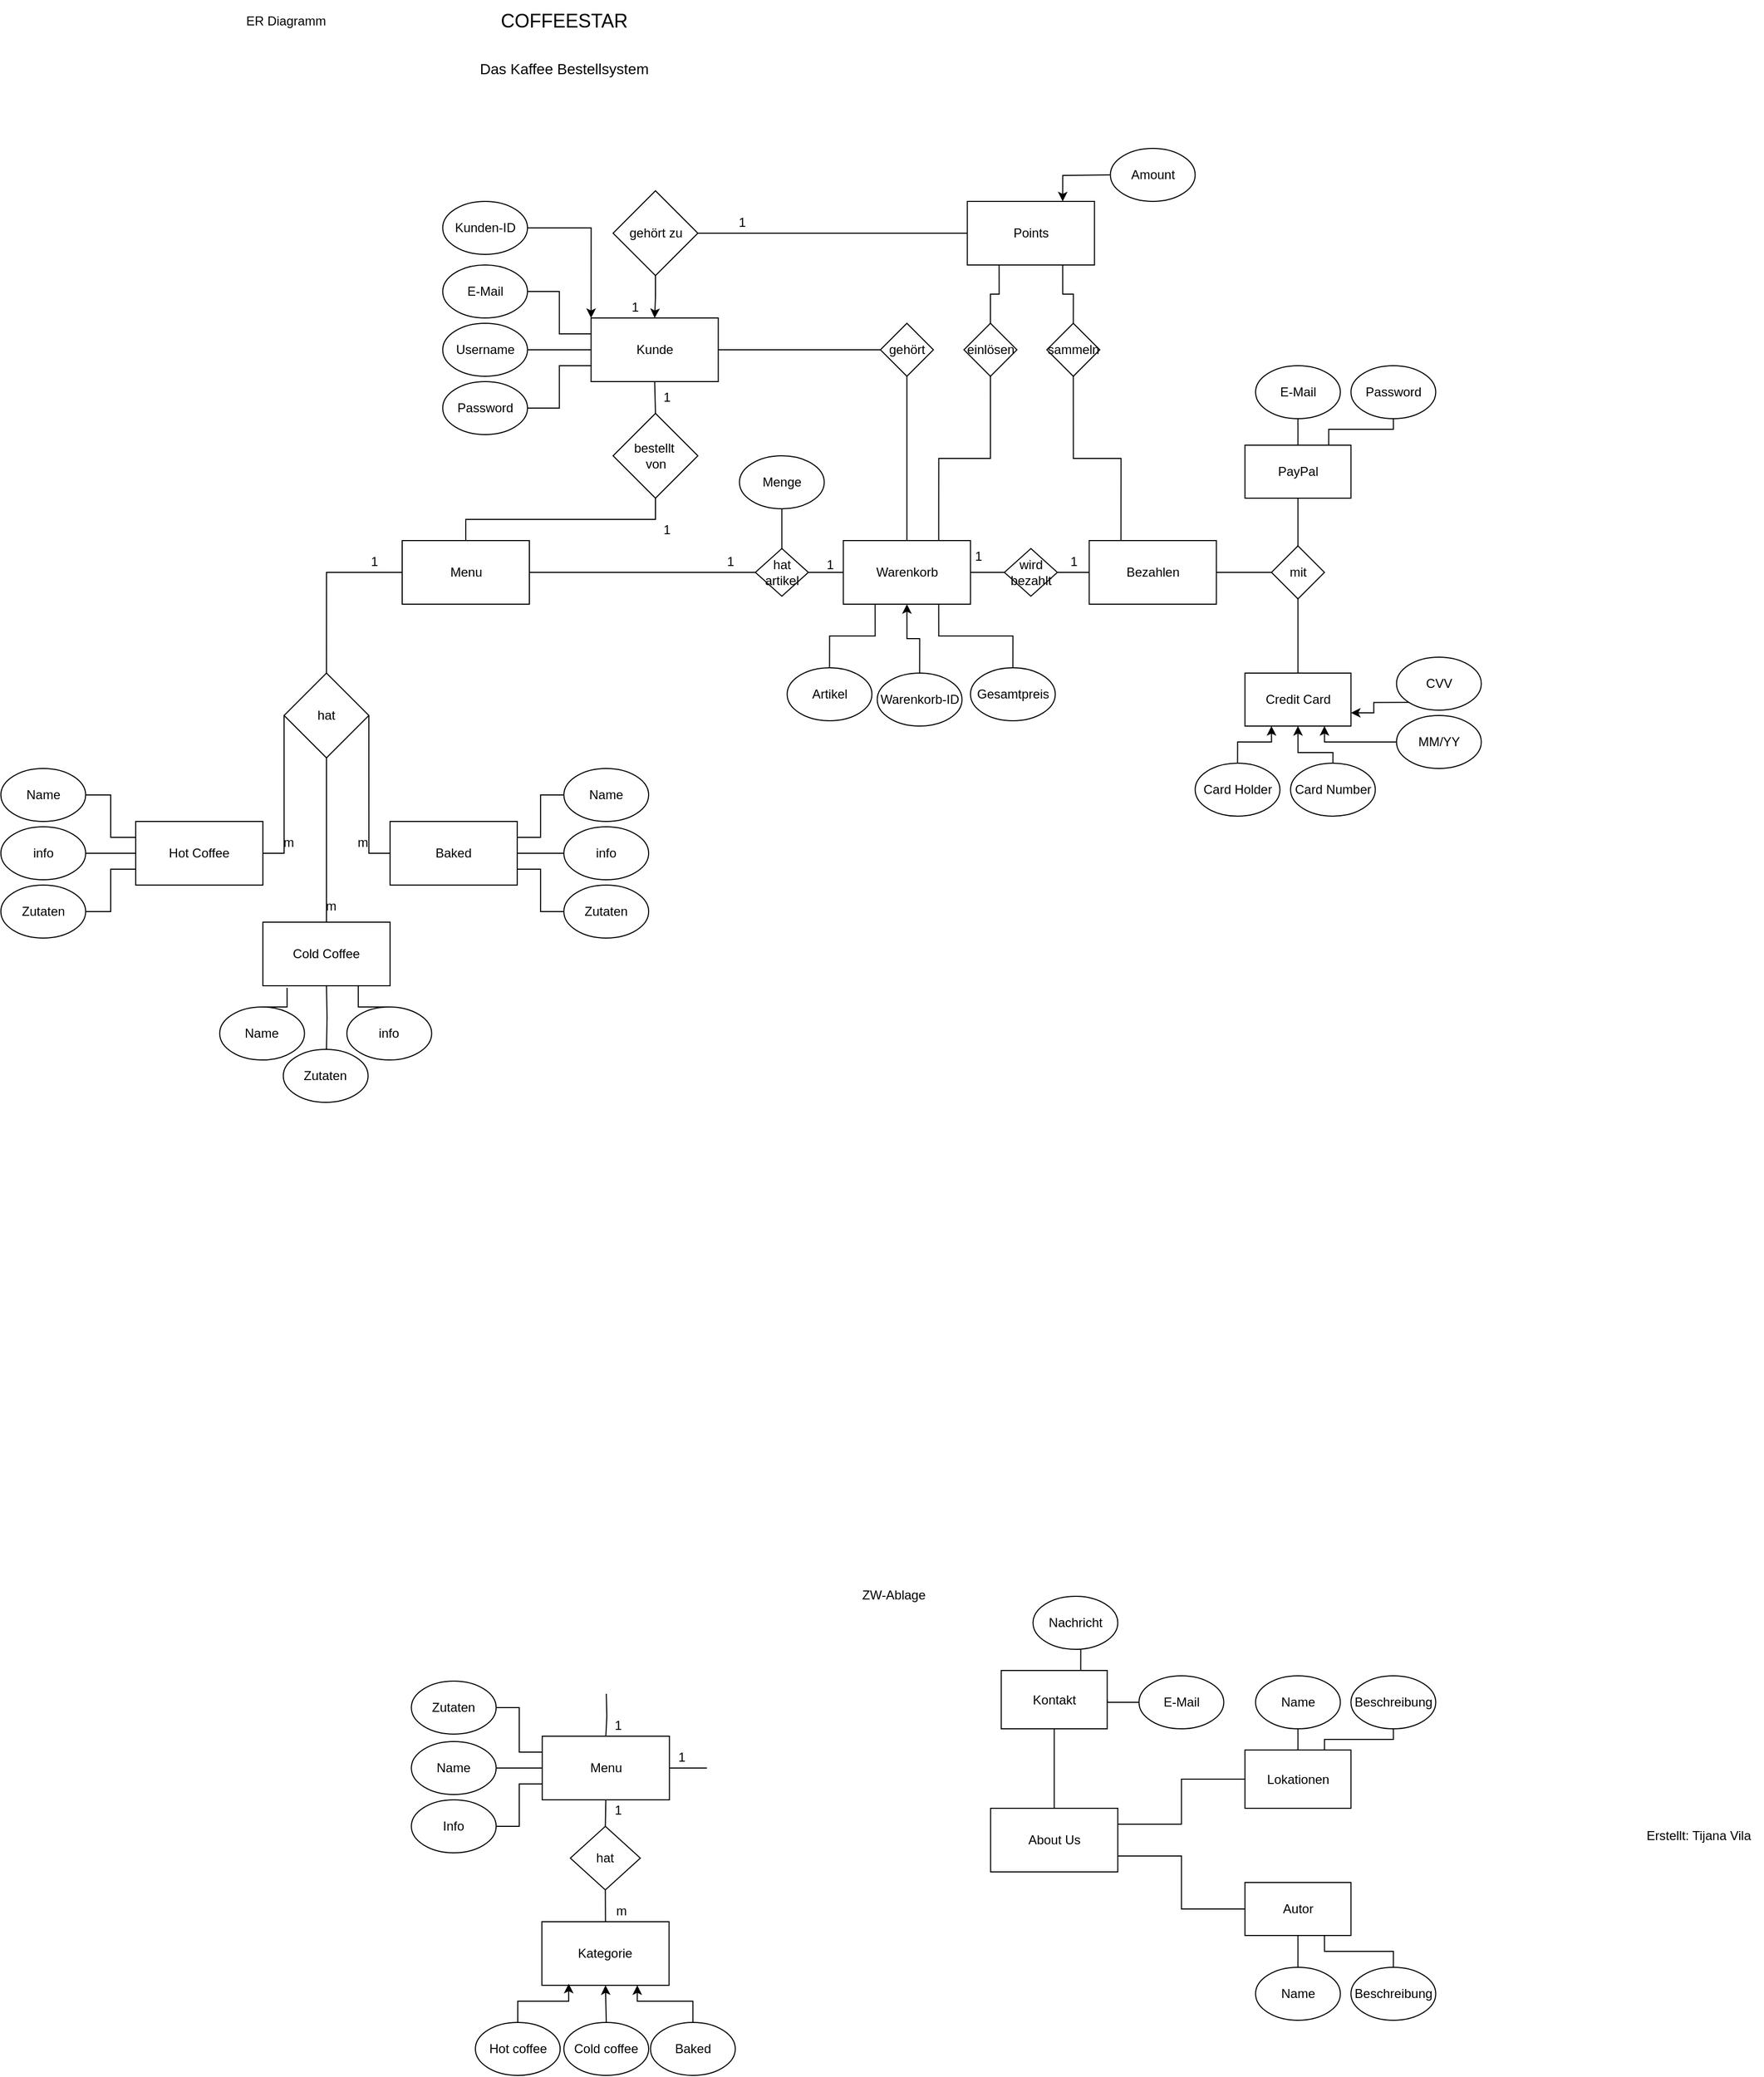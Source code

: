 <mxfile version="24.7.8">
  <diagram name="Seite-1" id="2KlpbFNLpPRCkA5q6hw1">
    <mxGraphModel dx="3042" dy="2158" grid="1" gridSize="10" guides="1" tooltips="1" connect="1" arrows="1" fold="1" page="1" pageScale="1" pageWidth="827" pageHeight="1169" math="0" shadow="0">
      <root>
        <mxCell id="0" />
        <mxCell id="1" parent="0" />
        <mxCell id="XH3UUTxQaEEy5l26Y9SA-1" value="&lt;font style=&quot;font-size: 18px;&quot;&gt;COFFEESTAR&lt;/font&gt;" style="text;html=1;align=center;verticalAlign=middle;whiteSpace=wrap;rounded=0;" parent="1" vertex="1">
          <mxGeometry x="326.5" y="80" width="305" height="40" as="geometry" />
        </mxCell>
        <mxCell id="XH3UUTxQaEEy5l26Y9SA-2" value="&lt;font style=&quot;font-size: 14px;&quot;&gt;Das Kaffee Bestellsystem&lt;/font&gt;" style="text;html=1;align=center;verticalAlign=middle;whiteSpace=wrap;rounded=0;" parent="1" vertex="1">
          <mxGeometry x="322.75" y="130" width="312.5" height="30" as="geometry" />
        </mxCell>
        <mxCell id="XH3UUTxQaEEy5l26Y9SA-3" value="ER Diagramm" style="text;html=1;align=center;verticalAlign=middle;whiteSpace=wrap;rounded=0;" parent="1" vertex="1">
          <mxGeometry x="166.5" y="85" width="100" height="30" as="geometry" />
        </mxCell>
        <mxCell id="XH3UUTxQaEEy5l26Y9SA-23" style="edgeStyle=orthogonalEdgeStyle;rounded=0;orthogonalLoop=1;jettySize=auto;html=1;exitX=0.5;exitY=1;exitDx=0;exitDy=0;entryX=0.5;entryY=0;entryDx=0;entryDy=0;endArrow=none;endFill=0;" parent="1" source="XH3UUTxQaEEy5l26Y9SA-4" target="XH3UUTxQaEEy5l26Y9SA-22" edge="1">
          <mxGeometry relative="1" as="geometry" />
        </mxCell>
        <mxCell id="XH3UUTxQaEEy5l26Y9SA-105" style="edgeStyle=orthogonalEdgeStyle;rounded=0;orthogonalLoop=1;jettySize=auto;html=1;exitX=1;exitY=0.5;exitDx=0;exitDy=0;entryX=0;entryY=0.5;entryDx=0;entryDy=0;endArrow=none;endFill=0;" parent="1" source="XH3UUTxQaEEy5l26Y9SA-4" target="XH3UUTxQaEEy5l26Y9SA-104" edge="1">
          <mxGeometry relative="1" as="geometry" />
        </mxCell>
        <mxCell id="XH3UUTxQaEEy5l26Y9SA-4" value="Kunde" style="rounded=0;whiteSpace=wrap;html=1;" parent="1" vertex="1">
          <mxGeometry x="504.75" y="380" width="120" height="60" as="geometry" />
        </mxCell>
        <mxCell id="XH3UUTxQaEEy5l26Y9SA-100" style="edgeStyle=orthogonalEdgeStyle;rounded=0;orthogonalLoop=1;jettySize=auto;html=1;exitX=1;exitY=0.5;exitDx=0;exitDy=0;entryX=0;entryY=0.5;entryDx=0;entryDy=0;endArrow=none;endFill=0;" parent="1" source="XH3UUTxQaEEy5l26Y9SA-5" target="XH3UUTxQaEEy5l26Y9SA-99" edge="1">
          <mxGeometry relative="1" as="geometry" />
        </mxCell>
        <mxCell id="XH3UUTxQaEEy5l26Y9SA-106" style="edgeStyle=orthogonalEdgeStyle;rounded=0;orthogonalLoop=1;jettySize=auto;html=1;exitX=0.5;exitY=0;exitDx=0;exitDy=0;entryX=0.5;entryY=1;entryDx=0;entryDy=0;endArrow=none;endFill=0;" parent="1" source="XH3UUTxQaEEy5l26Y9SA-5" target="XH3UUTxQaEEy5l26Y9SA-104" edge="1">
          <mxGeometry relative="1" as="geometry" />
        </mxCell>
        <mxCell id="XH3UUTxQaEEy5l26Y9SA-5" value="Warenkorb" style="rounded=0;whiteSpace=wrap;html=1;" parent="1" vertex="1">
          <mxGeometry x="742.75" y="590" width="120" height="60" as="geometry" />
        </mxCell>
        <mxCell id="XH3UUTxQaEEy5l26Y9SA-149" style="edgeStyle=orthogonalEdgeStyle;rounded=0;orthogonalLoop=1;jettySize=auto;html=1;exitX=0.25;exitY=1;exitDx=0;exitDy=0;entryX=0.5;entryY=0;entryDx=0;entryDy=0;endArrow=none;endFill=0;" parent="1" source="XH3UUTxQaEEy5l26Y9SA-6" target="XH3UUTxQaEEy5l26Y9SA-147" edge="1">
          <mxGeometry relative="1" as="geometry" />
        </mxCell>
        <mxCell id="XH3UUTxQaEEy5l26Y9SA-150" style="edgeStyle=orthogonalEdgeStyle;rounded=0;orthogonalLoop=1;jettySize=auto;html=1;exitX=0.75;exitY=1;exitDx=0;exitDy=0;entryX=0.5;entryY=0;entryDx=0;entryDy=0;endArrow=none;endFill=0;" parent="1" source="XH3UUTxQaEEy5l26Y9SA-6" target="XH3UUTxQaEEy5l26Y9SA-148" edge="1">
          <mxGeometry relative="1" as="geometry" />
        </mxCell>
        <mxCell id="XH3UUTxQaEEy5l26Y9SA-6" value="Points" style="rounded=0;whiteSpace=wrap;html=1;" parent="1" vertex="1">
          <mxGeometry x="859.75" y="270" width="120" height="60" as="geometry" />
        </mxCell>
        <mxCell id="XH3UUTxQaEEy5l26Y9SA-11" style="edgeStyle=orthogonalEdgeStyle;rounded=0;orthogonalLoop=1;jettySize=auto;html=1;exitX=1;exitY=0.5;exitDx=0;exitDy=0;entryX=0;entryY=0.25;entryDx=0;entryDy=0;endArrow=none;endFill=0;" parent="1" source="XH3UUTxQaEEy5l26Y9SA-7" target="XH3UUTxQaEEy5l26Y9SA-4" edge="1">
          <mxGeometry relative="1" as="geometry" />
        </mxCell>
        <mxCell id="XH3UUTxQaEEy5l26Y9SA-7" value="E-Mail" style="ellipse;whiteSpace=wrap;html=1;" parent="1" vertex="1">
          <mxGeometry x="364.75" y="330" width="80" height="50" as="geometry" />
        </mxCell>
        <mxCell id="XH3UUTxQaEEy5l26Y9SA-12" style="edgeStyle=orthogonalEdgeStyle;rounded=0;orthogonalLoop=1;jettySize=auto;html=1;exitX=1;exitY=0.5;exitDx=0;exitDy=0;entryX=0;entryY=0.5;entryDx=0;entryDy=0;endArrow=none;endFill=0;" parent="1" source="XH3UUTxQaEEy5l26Y9SA-8" target="XH3UUTxQaEEy5l26Y9SA-4" edge="1">
          <mxGeometry relative="1" as="geometry" />
        </mxCell>
        <mxCell id="XH3UUTxQaEEy5l26Y9SA-8" value="Username" style="ellipse;whiteSpace=wrap;html=1;" parent="1" vertex="1">
          <mxGeometry x="364.75" y="385" width="80" height="50" as="geometry" />
        </mxCell>
        <mxCell id="XH3UUTxQaEEy5l26Y9SA-13" style="edgeStyle=orthogonalEdgeStyle;rounded=0;orthogonalLoop=1;jettySize=auto;html=1;exitX=1;exitY=0.5;exitDx=0;exitDy=0;entryX=0;entryY=0.75;entryDx=0;entryDy=0;endArrow=none;endFill=0;" parent="1" source="XH3UUTxQaEEy5l26Y9SA-9" target="XH3UUTxQaEEy5l26Y9SA-4" edge="1">
          <mxGeometry relative="1" as="geometry" />
        </mxCell>
        <mxCell id="XH3UUTxQaEEy5l26Y9SA-9" value="Password" style="ellipse;whiteSpace=wrap;html=1;" parent="1" vertex="1">
          <mxGeometry x="364.75" y="440" width="80" height="50" as="geometry" />
        </mxCell>
        <mxCell id="XH3UUTxQaEEy5l26Y9SA-97" style="edgeStyle=orthogonalEdgeStyle;rounded=0;orthogonalLoop=1;jettySize=auto;html=1;exitX=1;exitY=0.5;exitDx=0;exitDy=0;entryX=0;entryY=0.5;entryDx=0;entryDy=0;endArrow=none;endFill=0;" parent="1" source="XH3UUTxQaEEy5l26Y9SA-10" target="XH3UUTxQaEEy5l26Y9SA-96" edge="1">
          <mxGeometry relative="1" as="geometry" />
        </mxCell>
        <mxCell id="-KNjPJ27xpkFkXayZu1W-28" style="edgeStyle=orthogonalEdgeStyle;rounded=0;orthogonalLoop=1;jettySize=auto;html=1;exitX=0;exitY=0.5;exitDx=0;exitDy=0;entryX=0.5;entryY=0;entryDx=0;entryDy=0;endArrow=none;endFill=0;" parent="1" source="XH3UUTxQaEEy5l26Y9SA-10" target="XH3UUTxQaEEy5l26Y9SA-52" edge="1">
          <mxGeometry relative="1" as="geometry" />
        </mxCell>
        <mxCell id="XH3UUTxQaEEy5l26Y9SA-10" value="Menu" style="rounded=0;whiteSpace=wrap;html=1;" parent="1" vertex="1">
          <mxGeometry x="326.5" y="590" width="120" height="60" as="geometry" />
        </mxCell>
        <mxCell id="XH3UUTxQaEEy5l26Y9SA-14" style="edgeStyle=orthogonalEdgeStyle;rounded=0;orthogonalLoop=1;jettySize=auto;html=1;exitX=0.5;exitY=1;exitDx=0;exitDy=0;" parent="1" source="XH3UUTxQaEEy5l26Y9SA-7" target="XH3UUTxQaEEy5l26Y9SA-7" edge="1">
          <mxGeometry relative="1" as="geometry" />
        </mxCell>
        <mxCell id="XH3UUTxQaEEy5l26Y9SA-16" style="edgeStyle=orthogonalEdgeStyle;rounded=0;orthogonalLoop=1;jettySize=auto;html=1;exitX=0;exitY=0.5;exitDx=0;exitDy=0;entryX=0.75;entryY=0;entryDx=0;entryDy=0;" parent="1" target="XH3UUTxQaEEy5l26Y9SA-6" edge="1">
          <mxGeometry relative="1" as="geometry">
            <mxPoint x="994.75" y="245" as="sourcePoint" />
          </mxGeometry>
        </mxCell>
        <mxCell id="XH3UUTxQaEEy5l26Y9SA-15" value="Amount" style="ellipse;whiteSpace=wrap;html=1;" parent="1" vertex="1">
          <mxGeometry x="994.75" y="220" width="80" height="50" as="geometry" />
        </mxCell>
        <mxCell id="XH3UUTxQaEEy5l26Y9SA-19" style="edgeStyle=orthogonalEdgeStyle;rounded=0;orthogonalLoop=1;jettySize=auto;html=1;exitX=1;exitY=0.5;exitDx=0;exitDy=0;entryX=0;entryY=0.5;entryDx=0;entryDy=0;endArrow=none;endFill=0;" parent="1" source="XH3UUTxQaEEy5l26Y9SA-17" target="XH3UUTxQaEEy5l26Y9SA-6" edge="1">
          <mxGeometry relative="1" as="geometry" />
        </mxCell>
        <mxCell id="XH3UUTxQaEEy5l26Y9SA-88" style="edgeStyle=orthogonalEdgeStyle;rounded=0;orthogonalLoop=1;jettySize=auto;html=1;exitX=0.5;exitY=1;exitDx=0;exitDy=0;entryX=0.5;entryY=0;entryDx=0;entryDy=0;" parent="1" source="XH3UUTxQaEEy5l26Y9SA-17" target="XH3UUTxQaEEy5l26Y9SA-4" edge="1">
          <mxGeometry relative="1" as="geometry" />
        </mxCell>
        <mxCell id="XH3UUTxQaEEy5l26Y9SA-17" value="gehört zu" style="rhombus;whiteSpace=wrap;html=1;" parent="1" vertex="1">
          <mxGeometry x="525.5" y="260" width="80" height="80" as="geometry" />
        </mxCell>
        <mxCell id="XH3UUTxQaEEy5l26Y9SA-20" value="1" style="text;html=1;align=center;verticalAlign=middle;resizable=0;points=[];autosize=1;strokeColor=none;fillColor=none;" parent="1" vertex="1">
          <mxGeometry x="531.25" y="355" width="30" height="30" as="geometry" />
        </mxCell>
        <mxCell id="XH3UUTxQaEEy5l26Y9SA-21" value="1" style="text;html=1;align=center;verticalAlign=middle;resizable=0;points=[];autosize=1;strokeColor=none;fillColor=none;" parent="1" vertex="1">
          <mxGeometry x="632.25" y="275" width="30" height="30" as="geometry" />
        </mxCell>
        <mxCell id="XH3UUTxQaEEy5l26Y9SA-24" style="edgeStyle=orthogonalEdgeStyle;rounded=0;orthogonalLoop=1;jettySize=auto;html=1;exitX=0.5;exitY=1;exitDx=0;exitDy=0;entryX=0.5;entryY=0;entryDx=0;entryDy=0;endArrow=none;endFill=0;" parent="1" source="XH3UUTxQaEEy5l26Y9SA-22" target="XH3UUTxQaEEy5l26Y9SA-10" edge="1">
          <mxGeometry relative="1" as="geometry" />
        </mxCell>
        <mxCell id="XH3UUTxQaEEy5l26Y9SA-22" value="bestellt&amp;nbsp;&lt;div&gt;von&lt;/div&gt;" style="rhombus;whiteSpace=wrap;html=1;" parent="1" vertex="1">
          <mxGeometry x="525.5" y="470" width="80" height="80" as="geometry" />
        </mxCell>
        <mxCell id="XH3UUTxQaEEy5l26Y9SA-25" value="Hot Coffee" style="rounded=0;whiteSpace=wrap;html=1;" parent="1" vertex="1">
          <mxGeometry x="75.07" y="855" width="120" height="60" as="geometry" />
        </mxCell>
        <mxCell id="XH3UUTxQaEEy5l26Y9SA-26" value="Cold Coffee" style="rounded=0;whiteSpace=wrap;html=1;" parent="1" vertex="1">
          <mxGeometry x="195.07" y="950" width="120" height="60" as="geometry" />
        </mxCell>
        <mxCell id="XH3UUTxQaEEy5l26Y9SA-27" value="Baked" style="rounded=0;whiteSpace=wrap;html=1;" parent="1" vertex="1">
          <mxGeometry x="315.07" y="855" width="120" height="60" as="geometry" />
        </mxCell>
        <mxCell id="XH3UUTxQaEEy5l26Y9SA-44" style="edgeStyle=orthogonalEdgeStyle;rounded=0;orthogonalLoop=1;jettySize=auto;html=1;exitX=1;exitY=0.5;exitDx=0;exitDy=0;entryX=0;entryY=0.25;entryDx=0;entryDy=0;endArrow=none;endFill=0;" parent="1" source="XH3UUTxQaEEy5l26Y9SA-28" target="XH3UUTxQaEEy5l26Y9SA-25" edge="1">
          <mxGeometry relative="1" as="geometry" />
        </mxCell>
        <mxCell id="XH3UUTxQaEEy5l26Y9SA-28" value="Name" style="ellipse;whiteSpace=wrap;html=1;" parent="1" vertex="1">
          <mxGeometry x="-52.18" y="805" width="80" height="50" as="geometry" />
        </mxCell>
        <mxCell id="XH3UUTxQaEEy5l26Y9SA-29" value="Name" style="ellipse;whiteSpace=wrap;html=1;" parent="1" vertex="1">
          <mxGeometry x="154.32" y="1030" width="80" height="50" as="geometry" />
        </mxCell>
        <mxCell id="XH3UUTxQaEEy5l26Y9SA-49" style="edgeStyle=orthogonalEdgeStyle;rounded=0;orthogonalLoop=1;jettySize=auto;html=1;exitX=0;exitY=0.5;exitDx=0;exitDy=0;entryX=1;entryY=0.25;entryDx=0;entryDy=0;endArrow=none;endFill=0;" parent="1" source="XH3UUTxQaEEy5l26Y9SA-30" target="XH3UUTxQaEEy5l26Y9SA-27" edge="1">
          <mxGeometry relative="1" as="geometry" />
        </mxCell>
        <mxCell id="XH3UUTxQaEEy5l26Y9SA-30" value="Name" style="ellipse;whiteSpace=wrap;html=1;" parent="1" vertex="1">
          <mxGeometry x="479.07" y="805" width="80" height="50" as="geometry" />
        </mxCell>
        <mxCell id="XH3UUTxQaEEy5l26Y9SA-43" style="edgeStyle=orthogonalEdgeStyle;rounded=0;orthogonalLoop=1;jettySize=auto;html=1;exitX=1;exitY=0.5;exitDx=0;exitDy=0;entryX=0;entryY=0.5;entryDx=0;entryDy=0;endArrow=none;endFill=0;" parent="1" source="XH3UUTxQaEEy5l26Y9SA-31" target="XH3UUTxQaEEy5l26Y9SA-25" edge="1">
          <mxGeometry relative="1" as="geometry" />
        </mxCell>
        <mxCell id="XH3UUTxQaEEy5l26Y9SA-31" value="info" style="ellipse;whiteSpace=wrap;html=1;" parent="1" vertex="1">
          <mxGeometry x="-52.18" y="860" width="80" height="50" as="geometry" />
        </mxCell>
        <mxCell id="XH3UUTxQaEEy5l26Y9SA-47" style="edgeStyle=orthogonalEdgeStyle;rounded=0;orthogonalLoop=1;jettySize=auto;html=1;exitX=0.5;exitY=0;exitDx=0;exitDy=0;entryX=0.75;entryY=1;entryDx=0;entryDy=0;endArrow=none;endFill=0;" parent="1" source="XH3UUTxQaEEy5l26Y9SA-36" target="XH3UUTxQaEEy5l26Y9SA-26" edge="1">
          <mxGeometry relative="1" as="geometry" />
        </mxCell>
        <mxCell id="XH3UUTxQaEEy5l26Y9SA-36" value="info" style="ellipse;whiteSpace=wrap;html=1;" parent="1" vertex="1">
          <mxGeometry x="274.32" y="1030" width="80" height="50" as="geometry" />
        </mxCell>
        <mxCell id="XH3UUTxQaEEy5l26Y9SA-51" style="edgeStyle=orthogonalEdgeStyle;rounded=0;orthogonalLoop=1;jettySize=auto;html=1;exitX=0;exitY=0.5;exitDx=0;exitDy=0;entryX=1;entryY=0.5;entryDx=0;entryDy=0;endArrow=none;endFill=0;" parent="1" source="XH3UUTxQaEEy5l26Y9SA-37" target="XH3UUTxQaEEy5l26Y9SA-27" edge="1">
          <mxGeometry relative="1" as="geometry" />
        </mxCell>
        <mxCell id="XH3UUTxQaEEy5l26Y9SA-37" value="info" style="ellipse;whiteSpace=wrap;html=1;" parent="1" vertex="1">
          <mxGeometry x="479.07" y="860" width="80" height="50" as="geometry" />
        </mxCell>
        <mxCell id="XH3UUTxQaEEy5l26Y9SA-45" style="edgeStyle=orthogonalEdgeStyle;rounded=0;orthogonalLoop=1;jettySize=auto;html=1;exitX=1;exitY=0.5;exitDx=0;exitDy=0;entryX=0;entryY=0.75;entryDx=0;entryDy=0;endArrow=none;endFill=0;" parent="1" source="XH3UUTxQaEEy5l26Y9SA-38" target="XH3UUTxQaEEy5l26Y9SA-25" edge="1">
          <mxGeometry relative="1" as="geometry" />
        </mxCell>
        <mxCell id="XH3UUTxQaEEy5l26Y9SA-38" value="Zutaten" style="ellipse;whiteSpace=wrap;html=1;" parent="1" vertex="1">
          <mxGeometry x="-52.18" y="915" width="80" height="50" as="geometry" />
        </mxCell>
        <mxCell id="XH3UUTxQaEEy5l26Y9SA-46" style="edgeStyle=orthogonalEdgeStyle;rounded=0;orthogonalLoop=1;jettySize=auto;html=1;exitX=0.5;exitY=0;exitDx=0;exitDy=0;entryX=0.5;entryY=1;entryDx=0;entryDy=0;endArrow=none;endFill=0;" parent="1" target="XH3UUTxQaEEy5l26Y9SA-26" edge="1">
          <mxGeometry relative="1" as="geometry">
            <mxPoint x="255.07" y="1070" as="sourcePoint" />
          </mxGeometry>
        </mxCell>
        <mxCell id="XH3UUTxQaEEy5l26Y9SA-39" value="Zutaten" style="ellipse;whiteSpace=wrap;html=1;" parent="1" vertex="1">
          <mxGeometry x="214.32" y="1070" width="80" height="50" as="geometry" />
        </mxCell>
        <mxCell id="XH3UUTxQaEEy5l26Y9SA-50" style="edgeStyle=orthogonalEdgeStyle;rounded=0;orthogonalLoop=1;jettySize=auto;html=1;exitX=0;exitY=0.5;exitDx=0;exitDy=0;entryX=1;entryY=0.75;entryDx=0;entryDy=0;endArrow=none;endFill=0;" parent="1" source="XH3UUTxQaEEy5l26Y9SA-40" target="XH3UUTxQaEEy5l26Y9SA-27" edge="1">
          <mxGeometry relative="1" as="geometry" />
        </mxCell>
        <mxCell id="XH3UUTxQaEEy5l26Y9SA-40" value="Zutaten" style="ellipse;whiteSpace=wrap;html=1;" parent="1" vertex="1">
          <mxGeometry x="479.07" y="915" width="80" height="50" as="geometry" />
        </mxCell>
        <mxCell id="XH3UUTxQaEEy5l26Y9SA-41" value="Bezahlen" style="rounded=0;whiteSpace=wrap;html=1;" parent="1" vertex="1">
          <mxGeometry x="974.75" y="590" width="120" height="60" as="geometry" />
        </mxCell>
        <mxCell id="XH3UUTxQaEEy5l26Y9SA-48" style="edgeStyle=orthogonalEdgeStyle;rounded=0;orthogonalLoop=1;jettySize=auto;html=1;exitX=0.5;exitY=0;exitDx=0;exitDy=0;entryX=0.19;entryY=1.033;entryDx=0;entryDy=0;entryPerimeter=0;endArrow=none;endFill=0;" parent="1" source="XH3UUTxQaEEy5l26Y9SA-29" target="XH3UUTxQaEEy5l26Y9SA-26" edge="1">
          <mxGeometry relative="1" as="geometry" />
        </mxCell>
        <mxCell id="XH3UUTxQaEEy5l26Y9SA-54" style="edgeStyle=orthogonalEdgeStyle;rounded=0;orthogonalLoop=1;jettySize=auto;html=1;exitX=0;exitY=0.5;exitDx=0;exitDy=0;entryX=1;entryY=0.5;entryDx=0;entryDy=0;endArrow=none;endFill=0;" parent="1" source="XH3UUTxQaEEy5l26Y9SA-52" target="XH3UUTxQaEEy5l26Y9SA-25" edge="1">
          <mxGeometry relative="1" as="geometry">
            <Array as="points">
              <mxPoint x="214.99" y="885" />
            </Array>
          </mxGeometry>
        </mxCell>
        <mxCell id="XH3UUTxQaEEy5l26Y9SA-55" style="edgeStyle=orthogonalEdgeStyle;rounded=0;orthogonalLoop=1;jettySize=auto;html=1;exitX=0.5;exitY=1;exitDx=0;exitDy=0;entryX=0.5;entryY=0;entryDx=0;entryDy=0;endArrow=none;endFill=0;" parent="1" source="XH3UUTxQaEEy5l26Y9SA-52" target="XH3UUTxQaEEy5l26Y9SA-26" edge="1">
          <mxGeometry relative="1" as="geometry" />
        </mxCell>
        <mxCell id="XH3UUTxQaEEy5l26Y9SA-56" style="edgeStyle=orthogonalEdgeStyle;rounded=0;orthogonalLoop=1;jettySize=auto;html=1;exitX=1;exitY=0.5;exitDx=0;exitDy=0;entryX=0;entryY=0.5;entryDx=0;entryDy=0;endArrow=none;endFill=0;" parent="1" source="XH3UUTxQaEEy5l26Y9SA-52" target="XH3UUTxQaEEy5l26Y9SA-27" edge="1">
          <mxGeometry relative="1" as="geometry">
            <Array as="points">
              <mxPoint x="294.99" y="885" />
            </Array>
          </mxGeometry>
        </mxCell>
        <mxCell id="XH3UUTxQaEEy5l26Y9SA-52" value="hat" style="rhombus;whiteSpace=wrap;html=1;" parent="1" vertex="1">
          <mxGeometry x="215.07" y="715" width="80" height="80" as="geometry" />
        </mxCell>
        <mxCell id="XH3UUTxQaEEy5l26Y9SA-95" style="edgeStyle=orthogonalEdgeStyle;rounded=0;orthogonalLoop=1;jettySize=auto;html=1;exitX=0.5;exitY=0;exitDx=0;exitDy=0;entryX=0.25;entryY=1;entryDx=0;entryDy=0;endArrow=none;endFill=0;" parent="1" source="XH3UUTxQaEEy5l26Y9SA-67" target="XH3UUTxQaEEy5l26Y9SA-5" edge="1">
          <mxGeometry relative="1" as="geometry" />
        </mxCell>
        <mxCell id="XH3UUTxQaEEy5l26Y9SA-67" value="Artikel" style="ellipse;whiteSpace=wrap;html=1;" parent="1" vertex="1">
          <mxGeometry x="689.75" y="710" width="80" height="50" as="geometry" />
        </mxCell>
        <mxCell id="XH3UUTxQaEEy5l26Y9SA-94" style="edgeStyle=orthogonalEdgeStyle;rounded=0;orthogonalLoop=1;jettySize=auto;html=1;exitX=0.5;exitY=0;exitDx=0;exitDy=0;entryX=0.75;entryY=1;entryDx=0;entryDy=0;endArrow=none;endFill=0;" parent="1" source="XH3UUTxQaEEy5l26Y9SA-68" target="XH3UUTxQaEEy5l26Y9SA-5" edge="1">
          <mxGeometry relative="1" as="geometry" />
        </mxCell>
        <mxCell id="XH3UUTxQaEEy5l26Y9SA-68" value="Gesamtpreis" style="ellipse;whiteSpace=wrap;html=1;" parent="1" vertex="1">
          <mxGeometry x="862.75" y="710" width="80" height="50" as="geometry" />
        </mxCell>
        <mxCell id="XH3UUTxQaEEy5l26Y9SA-135" style="edgeStyle=orthogonalEdgeStyle;rounded=0;orthogonalLoop=1;jettySize=auto;html=1;exitX=0.5;exitY=1;exitDx=0;exitDy=0;entryX=0.5;entryY=0;entryDx=0;entryDy=0;endArrow=none;endFill=0;" parent="1" source="XH3UUTxQaEEy5l26Y9SA-69" target="XH3UUTxQaEEy5l26Y9SA-133" edge="1">
          <mxGeometry relative="1" as="geometry" />
        </mxCell>
        <mxCell id="XH3UUTxQaEEy5l26Y9SA-69" value="E-Mail" style="ellipse;whiteSpace=wrap;html=1;" parent="1" vertex="1">
          <mxGeometry x="1131.75" y="425" width="80" height="50" as="geometry" />
        </mxCell>
        <mxCell id="XH3UUTxQaEEy5l26Y9SA-70" value="Password&lt;span style=&quot;color: rgba(0, 0, 0, 0); font-family: monospace; font-size: 0px; text-align: start; text-wrap: nowrap;&quot;&gt;%3CmxGraphModel%3E%3Croot%3E%3CmxCell%20id%3D%220%22%2F%3E%3CmxCell%20id%3D%221%22%20parent%3D%220%22%2F%3E%3CmxCell%20id%3D%222%22%20value%3D%22E-Mail%22%20style%3D%22ellipse%3BwhiteSpace%3Dwrap%3Bhtml%3D1%3B%22%20vertex%3D%221%22%20parent%3D%221%22%3E%3CmxGeometry%20x%3D%22830%22%20y%3D%22650%22%20width%3D%2280%22%20height%3D%2250%22%20as%3D%22geometry%22%2F%3E%3C%2FmxCell%3E%3C%2Froot%3E%3C%2FmxGraphModel%3E&lt;/span&gt;" style="ellipse;whiteSpace=wrap;html=1;" parent="1" vertex="1">
          <mxGeometry x="1221.75" y="425" width="80" height="50" as="geometry" />
        </mxCell>
        <mxCell id="XH3UUTxQaEEy5l26Y9SA-140" style="edgeStyle=orthogonalEdgeStyle;rounded=0;orthogonalLoop=1;jettySize=auto;html=1;exitX=0.5;exitY=0;exitDx=0;exitDy=0;entryX=0.25;entryY=1;entryDx=0;entryDy=0;" parent="1" source="XH3UUTxQaEEy5l26Y9SA-71" target="XH3UUTxQaEEy5l26Y9SA-134" edge="1">
          <mxGeometry relative="1" as="geometry" />
        </mxCell>
        <mxCell id="XH3UUTxQaEEy5l26Y9SA-71" value="Card Holder" style="ellipse;whiteSpace=wrap;html=1;" parent="1" vertex="1">
          <mxGeometry x="1074.75" y="800" width="80" height="50" as="geometry" />
        </mxCell>
        <mxCell id="XH3UUTxQaEEy5l26Y9SA-141" style="edgeStyle=orthogonalEdgeStyle;rounded=0;orthogonalLoop=1;jettySize=auto;html=1;exitX=0.5;exitY=0;exitDx=0;exitDy=0;entryX=0.5;entryY=1;entryDx=0;entryDy=0;" parent="1" source="XH3UUTxQaEEy5l26Y9SA-72" target="XH3UUTxQaEEy5l26Y9SA-134" edge="1">
          <mxGeometry relative="1" as="geometry">
            <Array as="points">
              <mxPoint x="1204.75" y="790" />
              <mxPoint x="1171.75" y="790" />
            </Array>
          </mxGeometry>
        </mxCell>
        <mxCell id="XH3UUTxQaEEy5l26Y9SA-72" value="Card Number" style="ellipse;whiteSpace=wrap;html=1;" parent="1" vertex="1">
          <mxGeometry x="1164.75" y="800" width="80" height="50" as="geometry" />
        </mxCell>
        <mxCell id="XH3UUTxQaEEy5l26Y9SA-142" style="edgeStyle=orthogonalEdgeStyle;rounded=0;orthogonalLoop=1;jettySize=auto;html=1;exitX=0;exitY=0.5;exitDx=0;exitDy=0;entryX=0.75;entryY=1;entryDx=0;entryDy=0;" parent="1" source="XH3UUTxQaEEy5l26Y9SA-73" target="XH3UUTxQaEEy5l26Y9SA-134" edge="1">
          <mxGeometry relative="1" as="geometry">
            <Array as="points">
              <mxPoint x="1196.75" y="780" />
            </Array>
          </mxGeometry>
        </mxCell>
        <mxCell id="XH3UUTxQaEEy5l26Y9SA-73" value="MM/YY" style="ellipse;whiteSpace=wrap;html=1;" parent="1" vertex="1">
          <mxGeometry x="1264.75" y="755" width="80" height="50" as="geometry" />
        </mxCell>
        <mxCell id="XH3UUTxQaEEy5l26Y9SA-143" style="edgeStyle=orthogonalEdgeStyle;rounded=0;orthogonalLoop=1;jettySize=auto;html=1;exitX=0;exitY=1;exitDx=0;exitDy=0;entryX=1;entryY=0.75;entryDx=0;entryDy=0;" parent="1" source="XH3UUTxQaEEy5l26Y9SA-74" target="XH3UUTxQaEEy5l26Y9SA-134" edge="1">
          <mxGeometry relative="1" as="geometry" />
        </mxCell>
        <mxCell id="XH3UUTxQaEEy5l26Y9SA-74" value="CVV" style="ellipse;whiteSpace=wrap;html=1;" parent="1" vertex="1">
          <mxGeometry x="1264.75" y="700" width="80" height="50" as="geometry" />
        </mxCell>
        <mxCell id="XH3UUTxQaEEy5l26Y9SA-126" style="edgeStyle=orthogonalEdgeStyle;rounded=0;orthogonalLoop=1;jettySize=auto;html=1;exitX=1;exitY=0.25;exitDx=0;exitDy=0;entryX=0;entryY=0.5;entryDx=0;entryDy=0;endArrow=none;endFill=0;" parent="1" source="XH3UUTxQaEEy5l26Y9SA-75" target="XH3UUTxQaEEy5l26Y9SA-124" edge="1">
          <mxGeometry relative="1" as="geometry" />
        </mxCell>
        <mxCell id="XH3UUTxQaEEy5l26Y9SA-127" style="edgeStyle=orthogonalEdgeStyle;rounded=0;orthogonalLoop=1;jettySize=auto;html=1;exitX=1;exitY=0.75;exitDx=0;exitDy=0;entryX=0;entryY=0.5;entryDx=0;entryDy=0;endArrow=none;endFill=0;" parent="1" source="XH3UUTxQaEEy5l26Y9SA-75" target="XH3UUTxQaEEy5l26Y9SA-125" edge="1">
          <mxGeometry relative="1" as="geometry" />
        </mxCell>
        <mxCell id="XH3UUTxQaEEy5l26Y9SA-75" value="About Us" style="rounded=0;whiteSpace=wrap;html=1;" parent="1" vertex="1">
          <mxGeometry x="881.75" y="1786" width="120" height="60" as="geometry" />
        </mxCell>
        <mxCell id="XH3UUTxQaEEy5l26Y9SA-129" style="edgeStyle=orthogonalEdgeStyle;rounded=0;orthogonalLoop=1;jettySize=auto;html=1;exitX=0.5;exitY=1;exitDx=0;exitDy=0;entryX=0.75;entryY=0;entryDx=0;entryDy=0;endArrow=none;endFill=0;" parent="1" source="XH3UUTxQaEEy5l26Y9SA-76" target="XH3UUTxQaEEy5l26Y9SA-124" edge="1">
          <mxGeometry relative="1" as="geometry">
            <Array as="points">
              <mxPoint x="1261.75" y="1721" />
              <mxPoint x="1196.75" y="1721" />
            </Array>
          </mxGeometry>
        </mxCell>
        <mxCell id="XH3UUTxQaEEy5l26Y9SA-76" value="Beschreibung" style="ellipse;whiteSpace=wrap;html=1;" parent="1" vertex="1">
          <mxGeometry x="1221.75" y="1661" width="80" height="50" as="geometry" />
        </mxCell>
        <mxCell id="XH3UUTxQaEEy5l26Y9SA-128" style="edgeStyle=orthogonalEdgeStyle;rounded=0;orthogonalLoop=1;jettySize=auto;html=1;exitX=0.5;exitY=1;exitDx=0;exitDy=0;entryX=0.5;entryY=0;entryDx=0;entryDy=0;endArrow=none;endFill=0;" parent="1" source="XH3UUTxQaEEy5l26Y9SA-77" target="XH3UUTxQaEEy5l26Y9SA-124" edge="1">
          <mxGeometry relative="1" as="geometry" />
        </mxCell>
        <mxCell id="XH3UUTxQaEEy5l26Y9SA-77" value="Name" style="ellipse;whiteSpace=wrap;html=1;" parent="1" vertex="1">
          <mxGeometry x="1131.75" y="1661" width="80" height="50" as="geometry" />
        </mxCell>
        <mxCell id="XH3UUTxQaEEy5l26Y9SA-130" style="edgeStyle=orthogonalEdgeStyle;rounded=0;orthogonalLoop=1;jettySize=auto;html=1;exitX=0.5;exitY=0;exitDx=0;exitDy=0;entryX=0.5;entryY=1;entryDx=0;entryDy=0;endArrow=none;endFill=0;" parent="1" source="XH3UUTxQaEEy5l26Y9SA-82" target="XH3UUTxQaEEy5l26Y9SA-125" edge="1">
          <mxGeometry relative="1" as="geometry" />
        </mxCell>
        <mxCell id="XH3UUTxQaEEy5l26Y9SA-82" value="Name" style="ellipse;whiteSpace=wrap;html=1;" parent="1" vertex="1">
          <mxGeometry x="1131.75" y="1936" width="80" height="50" as="geometry" />
        </mxCell>
        <mxCell id="XH3UUTxQaEEy5l26Y9SA-131" style="edgeStyle=orthogonalEdgeStyle;rounded=0;orthogonalLoop=1;jettySize=auto;html=1;exitX=0.5;exitY=0;exitDx=0;exitDy=0;entryX=0.75;entryY=1;entryDx=0;entryDy=0;endArrow=none;endFill=0;" parent="1" source="XH3UUTxQaEEy5l26Y9SA-84" target="XH3UUTxQaEEy5l26Y9SA-125" edge="1">
          <mxGeometry relative="1" as="geometry">
            <Array as="points">
              <mxPoint x="1261.75" y="1921" />
              <mxPoint x="1196.75" y="1921" />
            </Array>
          </mxGeometry>
        </mxCell>
        <mxCell id="XH3UUTxQaEEy5l26Y9SA-84" value="Beschreibung" style="ellipse;whiteSpace=wrap;html=1;" parent="1" vertex="1">
          <mxGeometry x="1221.75" y="1936" width="80" height="50" as="geometry" />
        </mxCell>
        <mxCell id="XH3UUTxQaEEy5l26Y9SA-157" style="edgeStyle=orthogonalEdgeStyle;rounded=0;orthogonalLoop=1;jettySize=auto;html=1;exitX=0;exitY=0.5;exitDx=0;exitDy=0;entryX=1;entryY=0.5;entryDx=0;entryDy=0;endArrow=none;endFill=0;" parent="1" source="XH3UUTxQaEEy5l26Y9SA-86" target="XH3UUTxQaEEy5l26Y9SA-153" edge="1">
          <mxGeometry relative="1" as="geometry" />
        </mxCell>
        <mxCell id="XH3UUTxQaEEy5l26Y9SA-86" value="E-Mail" style="ellipse;whiteSpace=wrap;html=1;" parent="1" vertex="1">
          <mxGeometry x="1021.75" y="1661" width="80" height="50" as="geometry" />
        </mxCell>
        <mxCell id="XH3UUTxQaEEy5l26Y9SA-158" style="edgeStyle=orthogonalEdgeStyle;rounded=0;orthogonalLoop=1;jettySize=auto;html=1;exitX=0.5;exitY=1;exitDx=0;exitDy=0;entryX=0.75;entryY=0;entryDx=0;entryDy=0;endArrow=none;endFill=0;" parent="1" source="XH3UUTxQaEEy5l26Y9SA-87" target="XH3UUTxQaEEy5l26Y9SA-153" edge="1">
          <mxGeometry relative="1" as="geometry" />
        </mxCell>
        <mxCell id="XH3UUTxQaEEy5l26Y9SA-87" value="Nachricht" style="ellipse;whiteSpace=wrap;html=1;" parent="1" vertex="1">
          <mxGeometry x="921.75" y="1586" width="80" height="50" as="geometry" />
        </mxCell>
        <mxCell id="XH3UUTxQaEEy5l26Y9SA-98" style="edgeStyle=orthogonalEdgeStyle;rounded=0;orthogonalLoop=1;jettySize=auto;html=1;exitX=1;exitY=0.5;exitDx=0;exitDy=0;endArrow=none;endFill=0;" parent="1" source="XH3UUTxQaEEy5l26Y9SA-96" target="XH3UUTxQaEEy5l26Y9SA-5" edge="1">
          <mxGeometry relative="1" as="geometry" />
        </mxCell>
        <mxCell id="XH3UUTxQaEEy5l26Y9SA-103" style="edgeStyle=orthogonalEdgeStyle;rounded=0;orthogonalLoop=1;jettySize=auto;html=1;exitX=0.5;exitY=0;exitDx=0;exitDy=0;entryX=0.5;entryY=1;entryDx=0;entryDy=0;endArrow=none;endFill=0;" parent="1" source="XH3UUTxQaEEy5l26Y9SA-96" target="XH3UUTxQaEEy5l26Y9SA-102" edge="1">
          <mxGeometry relative="1" as="geometry" />
        </mxCell>
        <mxCell id="XH3UUTxQaEEy5l26Y9SA-96" value="hat artikel" style="rhombus;whiteSpace=wrap;html=1;" parent="1" vertex="1">
          <mxGeometry x="659.75" y="597.5" width="50" height="45" as="geometry" />
        </mxCell>
        <mxCell id="XH3UUTxQaEEy5l26Y9SA-101" style="edgeStyle=orthogonalEdgeStyle;rounded=0;orthogonalLoop=1;jettySize=auto;html=1;exitX=1;exitY=0.5;exitDx=0;exitDy=0;endArrow=none;endFill=0;" parent="1" source="XH3UUTxQaEEy5l26Y9SA-99" target="XH3UUTxQaEEy5l26Y9SA-41" edge="1">
          <mxGeometry relative="1" as="geometry" />
        </mxCell>
        <mxCell id="XH3UUTxQaEEy5l26Y9SA-99" value="wird bezahlt" style="rhombus;whiteSpace=wrap;html=1;" parent="1" vertex="1">
          <mxGeometry x="894.75" y="597.5" width="50" height="45" as="geometry" />
        </mxCell>
        <mxCell id="XH3UUTxQaEEy5l26Y9SA-102" value="Menge" style="ellipse;whiteSpace=wrap;html=1;" parent="1" vertex="1">
          <mxGeometry x="644.75" y="510" width="80" height="50" as="geometry" />
        </mxCell>
        <mxCell id="XH3UUTxQaEEy5l26Y9SA-104" value="gehört" style="rhombus;whiteSpace=wrap;html=1;" parent="1" vertex="1">
          <mxGeometry x="777.75" y="385" width="50" height="50" as="geometry" />
        </mxCell>
        <mxCell id="XH3UUTxQaEEy5l26Y9SA-116" value="1" style="text;html=1;align=center;verticalAlign=middle;resizable=0;points=[];autosize=1;strokeColor=none;fillColor=none;" parent="1" vertex="1">
          <mxGeometry x="561.25" y="440" width="30" height="30" as="geometry" />
        </mxCell>
        <mxCell id="XH3UUTxQaEEy5l26Y9SA-117" value="1" style="text;html=1;align=center;verticalAlign=middle;resizable=0;points=[];autosize=1;strokeColor=none;fillColor=none;" parent="1" vertex="1">
          <mxGeometry x="561.25" y="565" width="30" height="30" as="geometry" />
        </mxCell>
        <mxCell id="XH3UUTxQaEEy5l26Y9SA-120" value="1" style="text;html=1;align=center;verticalAlign=middle;resizable=0;points=[];autosize=1;strokeColor=none;fillColor=none;" parent="1" vertex="1">
          <mxGeometry x="621.25" y="595" width="30" height="30" as="geometry" />
        </mxCell>
        <mxCell id="XH3UUTxQaEEy5l26Y9SA-121" value="1" style="text;html=1;align=center;verticalAlign=middle;resizable=0;points=[];autosize=1;strokeColor=none;fillColor=none;" parent="1" vertex="1">
          <mxGeometry x="714.75" y="597.5" width="30" height="30" as="geometry" />
        </mxCell>
        <mxCell id="XH3UUTxQaEEy5l26Y9SA-122" value="1" style="text;html=1;align=center;verticalAlign=middle;resizable=0;points=[];autosize=1;strokeColor=none;fillColor=none;" parent="1" vertex="1">
          <mxGeometry x="854.75" y="590" width="30" height="30" as="geometry" />
        </mxCell>
        <mxCell id="XH3UUTxQaEEy5l26Y9SA-123" value="1" style="text;html=1;align=center;verticalAlign=middle;resizable=0;points=[];autosize=1;strokeColor=none;fillColor=none;" parent="1" vertex="1">
          <mxGeometry x="944.75" y="595" width="30" height="30" as="geometry" />
        </mxCell>
        <mxCell id="XH3UUTxQaEEy5l26Y9SA-124" value="Lokationen" style="rounded=0;whiteSpace=wrap;html=1;" parent="1" vertex="1">
          <mxGeometry x="1121.75" y="1731" width="100" height="55" as="geometry" />
        </mxCell>
        <mxCell id="XH3UUTxQaEEy5l26Y9SA-125" value="Autor" style="rounded=0;whiteSpace=wrap;html=1;" parent="1" vertex="1">
          <mxGeometry x="1121.75" y="1856" width="100" height="50" as="geometry" />
        </mxCell>
        <mxCell id="XH3UUTxQaEEy5l26Y9SA-160" style="edgeStyle=orthogonalEdgeStyle;rounded=0;orthogonalLoop=1;jettySize=auto;html=1;exitX=0.5;exitY=1;exitDx=0;exitDy=0;entryX=0.5;entryY=0;entryDx=0;entryDy=0;endArrow=none;endFill=0;" parent="1" source="XH3UUTxQaEEy5l26Y9SA-133" target="XH3UUTxQaEEy5l26Y9SA-159" edge="1">
          <mxGeometry relative="1" as="geometry" />
        </mxCell>
        <mxCell id="XH3UUTxQaEEy5l26Y9SA-133" value="PayPal" style="rounded=0;whiteSpace=wrap;html=1;" parent="1" vertex="1">
          <mxGeometry x="1121.75" y="500" width="100" height="50" as="geometry" />
        </mxCell>
        <mxCell id="XH3UUTxQaEEy5l26Y9SA-134" value="Credit Card" style="rounded=0;whiteSpace=wrap;html=1;" parent="1" vertex="1">
          <mxGeometry x="1121.75" y="715" width="100" height="50" as="geometry" />
        </mxCell>
        <mxCell id="XH3UUTxQaEEy5l26Y9SA-137" style="edgeStyle=orthogonalEdgeStyle;rounded=0;orthogonalLoop=1;jettySize=auto;html=1;exitX=0.5;exitY=1;exitDx=0;exitDy=0;entryX=0.79;entryY=0.006;entryDx=0;entryDy=0;entryPerimeter=0;endArrow=none;endFill=0;" parent="1" source="XH3UUTxQaEEy5l26Y9SA-70" target="XH3UUTxQaEEy5l26Y9SA-133" edge="1">
          <mxGeometry relative="1" as="geometry">
            <Array as="points">
              <mxPoint x="1261.75" y="485" />
              <mxPoint x="1200.75" y="485" />
            </Array>
          </mxGeometry>
        </mxCell>
        <mxCell id="XH3UUTxQaEEy5l26Y9SA-151" style="edgeStyle=orthogonalEdgeStyle;rounded=0;orthogonalLoop=1;jettySize=auto;html=1;exitX=0.5;exitY=1;exitDx=0;exitDy=0;entryX=0.75;entryY=0;entryDx=0;entryDy=0;endArrow=none;endFill=0;" parent="1" source="XH3UUTxQaEEy5l26Y9SA-147" target="XH3UUTxQaEEy5l26Y9SA-5" edge="1">
          <mxGeometry relative="1" as="geometry" />
        </mxCell>
        <mxCell id="XH3UUTxQaEEy5l26Y9SA-147" value="einlösen" style="rhombus;whiteSpace=wrap;html=1;" parent="1" vertex="1">
          <mxGeometry x="856.58" y="385" width="50" height="50" as="geometry" />
        </mxCell>
        <mxCell id="XH3UUTxQaEEy5l26Y9SA-152" style="edgeStyle=orthogonalEdgeStyle;rounded=0;orthogonalLoop=1;jettySize=auto;html=1;exitX=0.5;exitY=1;exitDx=0;exitDy=0;entryX=0.25;entryY=0;entryDx=0;entryDy=0;endArrow=none;endFill=0;" parent="1" source="XH3UUTxQaEEy5l26Y9SA-148" target="XH3UUTxQaEEy5l26Y9SA-41" edge="1">
          <mxGeometry relative="1" as="geometry" />
        </mxCell>
        <mxCell id="XH3UUTxQaEEy5l26Y9SA-148" value="sammeln" style="rhombus;whiteSpace=wrap;html=1;" parent="1" vertex="1">
          <mxGeometry x="934.75" y="385" width="50" height="50" as="geometry" />
        </mxCell>
        <mxCell id="XH3UUTxQaEEy5l26Y9SA-164" style="edgeStyle=orthogonalEdgeStyle;rounded=0;orthogonalLoop=1;jettySize=auto;html=1;exitX=0.5;exitY=1;exitDx=0;exitDy=0;entryX=0.5;entryY=0;entryDx=0;entryDy=0;endArrow=none;endFill=0;" parent="1" source="XH3UUTxQaEEy5l26Y9SA-153" target="XH3UUTxQaEEy5l26Y9SA-75" edge="1">
          <mxGeometry relative="1" as="geometry" />
        </mxCell>
        <mxCell id="XH3UUTxQaEEy5l26Y9SA-153" value="Kontakt" style="rounded=0;whiteSpace=wrap;html=1;" parent="1" vertex="1">
          <mxGeometry x="891.75" y="1656" width="100" height="55" as="geometry" />
        </mxCell>
        <mxCell id="XH3UUTxQaEEy5l26Y9SA-161" style="edgeStyle=orthogonalEdgeStyle;rounded=0;orthogonalLoop=1;jettySize=auto;html=1;exitX=0.5;exitY=1;exitDx=0;exitDy=0;entryX=0.5;entryY=0;entryDx=0;entryDy=0;endArrow=none;endFill=0;" parent="1" source="XH3UUTxQaEEy5l26Y9SA-159" target="XH3UUTxQaEEy5l26Y9SA-134" edge="1">
          <mxGeometry relative="1" as="geometry" />
        </mxCell>
        <mxCell id="XH3UUTxQaEEy5l26Y9SA-162" style="edgeStyle=orthogonalEdgeStyle;rounded=0;orthogonalLoop=1;jettySize=auto;html=1;exitX=0;exitY=0.5;exitDx=0;exitDy=0;entryX=1;entryY=0.5;entryDx=0;entryDy=0;endArrow=none;endFill=0;" parent="1" source="XH3UUTxQaEEy5l26Y9SA-159" target="XH3UUTxQaEEy5l26Y9SA-41" edge="1">
          <mxGeometry relative="1" as="geometry" />
        </mxCell>
        <mxCell id="XH3UUTxQaEEy5l26Y9SA-159" value="mit" style="rhombus;whiteSpace=wrap;html=1;" parent="1" vertex="1">
          <mxGeometry x="1146.75" y="595" width="50" height="50" as="geometry" />
        </mxCell>
        <mxCell id="XH3UUTxQaEEy5l26Y9SA-163" value="Erstellt: Tijana Vila" style="text;html=1;align=center;verticalAlign=middle;whiteSpace=wrap;rounded=0;" parent="1" vertex="1">
          <mxGeometry x="1490" y="1797" width="120" height="30" as="geometry" />
        </mxCell>
        <mxCell id="9SOidc7Ke-BDmNTZPrXt-1" value="ZW-Ablage" style="text;html=1;align=center;verticalAlign=middle;resizable=0;points=[];autosize=1;strokeColor=none;fillColor=none;" parent="1" vertex="1">
          <mxGeometry x="750.0" y="1570" width="80" height="30" as="geometry" />
        </mxCell>
        <mxCell id="-KNjPJ27xpkFkXayZu1W-3" style="edgeStyle=orthogonalEdgeStyle;rounded=0;orthogonalLoop=1;jettySize=auto;html=1;exitX=1;exitY=0.5;exitDx=0;exitDy=0;entryX=0;entryY=0.5;entryDx=0;entryDy=0;endArrow=none;endFill=0;" parent="1" source="-KNjPJ27xpkFkXayZu1W-5" edge="1">
          <mxGeometry relative="1" as="geometry">
            <mxPoint x="614.09" y="1748" as="targetPoint" />
          </mxGeometry>
        </mxCell>
        <mxCell id="-KNjPJ27xpkFkXayZu1W-4" style="edgeStyle=orthogonalEdgeStyle;rounded=0;orthogonalLoop=1;jettySize=auto;html=1;exitX=0.5;exitY=1;exitDx=0;exitDy=0;entryX=0.5;entryY=0;entryDx=0;entryDy=0;endArrow=none;endFill=0;" parent="1" source="-KNjPJ27xpkFkXayZu1W-27" target="-KNjPJ27xpkFkXayZu1W-15" edge="1">
          <mxGeometry relative="1" as="geometry" />
        </mxCell>
        <mxCell id="-KNjPJ27xpkFkXayZu1W-5" value="Menu" style="rounded=0;whiteSpace=wrap;html=1;" parent="1" vertex="1">
          <mxGeometry x="458.67" y="1718" width="120" height="60" as="geometry" />
        </mxCell>
        <mxCell id="-KNjPJ27xpkFkXayZu1W-6" style="edgeStyle=orthogonalEdgeStyle;rounded=0;orthogonalLoop=1;jettySize=auto;html=1;exitX=0.5;exitY=1;exitDx=0;exitDy=0;entryX=0.5;entryY=0;entryDx=0;entryDy=0;endArrow=none;endFill=0;" parent="1" target="-KNjPJ27xpkFkXayZu1W-5" edge="1">
          <mxGeometry relative="1" as="geometry">
            <mxPoint x="519.09" y="1678" as="sourcePoint" />
          </mxGeometry>
        </mxCell>
        <mxCell id="-KNjPJ27xpkFkXayZu1W-7" style="edgeStyle=orthogonalEdgeStyle;rounded=0;orthogonalLoop=1;jettySize=auto;html=1;exitX=1;exitY=0.5;exitDx=0;exitDy=0;entryX=0;entryY=0.5;entryDx=0;entryDy=0;endArrow=none;endFill=0;" parent="1" source="-KNjPJ27xpkFkXayZu1W-8" target="-KNjPJ27xpkFkXayZu1W-5" edge="1">
          <mxGeometry relative="1" as="geometry" />
        </mxCell>
        <mxCell id="-KNjPJ27xpkFkXayZu1W-8" value="Name" style="ellipse;whiteSpace=wrap;html=1;" parent="1" vertex="1">
          <mxGeometry x="335.17" y="1723" width="80" height="50" as="geometry" />
        </mxCell>
        <mxCell id="-KNjPJ27xpkFkXayZu1W-9" style="edgeStyle=orthogonalEdgeStyle;rounded=0;orthogonalLoop=1;jettySize=auto;html=1;exitX=1;exitY=0.5;exitDx=0;exitDy=0;entryX=0;entryY=0.75;entryDx=0;entryDy=0;endArrow=none;endFill=0;" parent="1" source="-KNjPJ27xpkFkXayZu1W-10" target="-KNjPJ27xpkFkXayZu1W-5" edge="1">
          <mxGeometry relative="1" as="geometry" />
        </mxCell>
        <mxCell id="-KNjPJ27xpkFkXayZu1W-10" value="Info" style="ellipse;whiteSpace=wrap;html=1;" parent="1" vertex="1">
          <mxGeometry x="335.17" y="1778" width="80" height="50" as="geometry" />
        </mxCell>
        <mxCell id="-KNjPJ27xpkFkXayZu1W-11" style="edgeStyle=orthogonalEdgeStyle;rounded=0;orthogonalLoop=1;jettySize=auto;html=1;exitX=1;exitY=0.5;exitDx=0;exitDy=0;entryX=0;entryY=0.25;entryDx=0;entryDy=0;endArrow=none;endFill=0;" parent="1" source="-KNjPJ27xpkFkXayZu1W-12" target="-KNjPJ27xpkFkXayZu1W-5" edge="1">
          <mxGeometry relative="1" as="geometry" />
        </mxCell>
        <mxCell id="-KNjPJ27xpkFkXayZu1W-12" value="Zutaten" style="ellipse;whiteSpace=wrap;html=1;" parent="1" vertex="1">
          <mxGeometry x="335.17" y="1666" width="80" height="50" as="geometry" />
        </mxCell>
        <mxCell id="-KNjPJ27xpkFkXayZu1W-13" style="edgeStyle=orthogonalEdgeStyle;rounded=0;orthogonalLoop=1;jettySize=auto;html=1;exitX=0.5;exitY=1;exitDx=0;exitDy=0;" parent="1" source="-KNjPJ27xpkFkXayZu1W-10" target="-KNjPJ27xpkFkXayZu1W-10" edge="1">
          <mxGeometry relative="1" as="geometry" />
        </mxCell>
        <mxCell id="-KNjPJ27xpkFkXayZu1W-15" value="Kategorie" style="rounded=0;whiteSpace=wrap;html=1;" parent="1" vertex="1">
          <mxGeometry x="458.32" y="1893" width="120" height="60" as="geometry" />
        </mxCell>
        <mxCell id="-KNjPJ27xpkFkXayZu1W-16" value="Hot coffee" style="ellipse;whiteSpace=wrap;html=1;" parent="1" vertex="1">
          <mxGeometry x="395.57" y="1988" width="80" height="50" as="geometry" />
        </mxCell>
        <mxCell id="-KNjPJ27xpkFkXayZu1W-17" style="edgeStyle=orthogonalEdgeStyle;rounded=0;orthogonalLoop=1;jettySize=auto;html=1;exitX=0.5;exitY=0;exitDx=0;exitDy=0;entryX=0.5;entryY=1;entryDx=0;entryDy=0;" parent="1" source="-KNjPJ27xpkFkXayZu1W-18" target="-KNjPJ27xpkFkXayZu1W-15" edge="1">
          <mxGeometry relative="1" as="geometry" />
        </mxCell>
        <mxCell id="-KNjPJ27xpkFkXayZu1W-18" value="Cold coffee" style="ellipse;whiteSpace=wrap;html=1;" parent="1" vertex="1">
          <mxGeometry x="479.07" y="1988" width="80" height="50" as="geometry" />
        </mxCell>
        <mxCell id="-KNjPJ27xpkFkXayZu1W-19" style="edgeStyle=orthogonalEdgeStyle;rounded=0;orthogonalLoop=1;jettySize=auto;html=1;exitX=0.5;exitY=0;exitDx=0;exitDy=0;entryX=0.75;entryY=1;entryDx=0;entryDy=0;" parent="1" source="-KNjPJ27xpkFkXayZu1W-20" target="-KNjPJ27xpkFkXayZu1W-15" edge="1">
          <mxGeometry relative="1" as="geometry" />
        </mxCell>
        <mxCell id="-KNjPJ27xpkFkXayZu1W-20" value="Baked" style="ellipse;whiteSpace=wrap;html=1;" parent="1" vertex="1">
          <mxGeometry x="560.82" y="1988" width="80" height="50" as="geometry" />
        </mxCell>
        <mxCell id="-KNjPJ27xpkFkXayZu1W-21" style="edgeStyle=orthogonalEdgeStyle;rounded=0;orthogonalLoop=1;jettySize=auto;html=1;exitX=0.5;exitY=0;exitDx=0;exitDy=0;entryX=0.211;entryY=0.975;entryDx=0;entryDy=0;entryPerimeter=0;" parent="1" source="-KNjPJ27xpkFkXayZu1W-16" target="-KNjPJ27xpkFkXayZu1W-15" edge="1">
          <mxGeometry relative="1" as="geometry" />
        </mxCell>
        <mxCell id="-KNjPJ27xpkFkXayZu1W-22" value="1" style="text;html=1;align=center;verticalAlign=middle;resizable=0;points=[];autosize=1;strokeColor=none;fillColor=none;" parent="1" vertex="1">
          <mxGeometry x="515.17" y="1693" width="30" height="30" as="geometry" />
        </mxCell>
        <mxCell id="-KNjPJ27xpkFkXayZu1W-23" value="1" style="text;html=1;align=center;verticalAlign=middle;resizable=0;points=[];autosize=1;strokeColor=none;fillColor=none;" parent="1" vertex="1">
          <mxGeometry x="515.17" y="1773" width="30" height="30" as="geometry" />
        </mxCell>
        <mxCell id="-KNjPJ27xpkFkXayZu1W-24" value="m" style="text;html=1;align=center;verticalAlign=middle;resizable=0;points=[];autosize=1;strokeColor=none;fillColor=none;" parent="1" vertex="1">
          <mxGeometry x="518.12" y="1868" width="30" height="30" as="geometry" />
        </mxCell>
        <mxCell id="-KNjPJ27xpkFkXayZu1W-25" value="1" style="text;html=1;align=center;verticalAlign=middle;resizable=0;points=[];autosize=1;strokeColor=none;fillColor=none;" parent="1" vertex="1">
          <mxGeometry x="575.17" y="1723" width="30" height="30" as="geometry" />
        </mxCell>
        <mxCell id="-KNjPJ27xpkFkXayZu1W-26" value="" style="edgeStyle=orthogonalEdgeStyle;rounded=0;orthogonalLoop=1;jettySize=auto;html=1;exitX=0.5;exitY=1;exitDx=0;exitDy=0;entryX=0.5;entryY=0;entryDx=0;entryDy=0;endArrow=none;endFill=0;" parent="1" source="-KNjPJ27xpkFkXayZu1W-5" target="-KNjPJ27xpkFkXayZu1W-27" edge="1">
          <mxGeometry relative="1" as="geometry">
            <mxPoint x="519.09" y="1778" as="sourcePoint" />
            <mxPoint x="519.09" y="1953" as="targetPoint" />
          </mxGeometry>
        </mxCell>
        <mxCell id="-KNjPJ27xpkFkXayZu1W-27" value="hat" style="rhombus;whiteSpace=wrap;html=1;" parent="1" vertex="1">
          <mxGeometry x="485.17" y="1803" width="66.05" height="60" as="geometry" />
        </mxCell>
        <mxCell id="-KNjPJ27xpkFkXayZu1W-29" value="1" style="text;html=1;align=center;verticalAlign=middle;resizable=0;points=[];autosize=1;strokeColor=none;fillColor=none;" parent="1" vertex="1">
          <mxGeometry x="285.07" y="595" width="30" height="30" as="geometry" />
        </mxCell>
        <mxCell id="-KNjPJ27xpkFkXayZu1W-30" value="m" style="text;html=1;align=center;verticalAlign=middle;resizable=0;points=[];autosize=1;strokeColor=none;fillColor=none;" parent="1" vertex="1">
          <mxGeometry x="204.32" y="860" width="30" height="30" as="geometry" />
        </mxCell>
        <mxCell id="-KNjPJ27xpkFkXayZu1W-31" value="m" style="text;html=1;align=center;verticalAlign=middle;resizable=0;points=[];autosize=1;strokeColor=none;fillColor=none;" parent="1" vertex="1">
          <mxGeometry x="274.32" y="860" width="30" height="30" as="geometry" />
        </mxCell>
        <mxCell id="-KNjPJ27xpkFkXayZu1W-32" value="m" style="text;html=1;align=center;verticalAlign=middle;resizable=0;points=[];autosize=1;strokeColor=none;fillColor=none;" parent="1" vertex="1">
          <mxGeometry x="244.32" y="920" width="30" height="30" as="geometry" />
        </mxCell>
        <mxCell id="HH9d9inTsnntt5zvh3G9-3" style="edgeStyle=orthogonalEdgeStyle;rounded=0;orthogonalLoop=1;jettySize=auto;html=1;exitX=1;exitY=0.5;exitDx=0;exitDy=0;entryX=0;entryY=0;entryDx=0;entryDy=0;" edge="1" parent="1" source="HH9d9inTsnntt5zvh3G9-2" target="XH3UUTxQaEEy5l26Y9SA-4">
          <mxGeometry relative="1" as="geometry" />
        </mxCell>
        <mxCell id="HH9d9inTsnntt5zvh3G9-2" value="Kunden-ID" style="ellipse;whiteSpace=wrap;html=1;" vertex="1" parent="1">
          <mxGeometry x="364.75" y="270" width="80" height="50" as="geometry" />
        </mxCell>
        <mxCell id="HH9d9inTsnntt5zvh3G9-5" style="edgeStyle=orthogonalEdgeStyle;rounded=0;orthogonalLoop=1;jettySize=auto;html=1;exitX=0.5;exitY=0;exitDx=0;exitDy=0;entryX=0.5;entryY=1;entryDx=0;entryDy=0;" edge="1" parent="1" source="HH9d9inTsnntt5zvh3G9-4" target="XH3UUTxQaEEy5l26Y9SA-5">
          <mxGeometry relative="1" as="geometry" />
        </mxCell>
        <mxCell id="HH9d9inTsnntt5zvh3G9-4" value="Warenkorb-ID" style="ellipse;whiteSpace=wrap;html=1;" vertex="1" parent="1">
          <mxGeometry x="774.75" y="715" width="80" height="50" as="geometry" />
        </mxCell>
      </root>
    </mxGraphModel>
  </diagram>
</mxfile>
